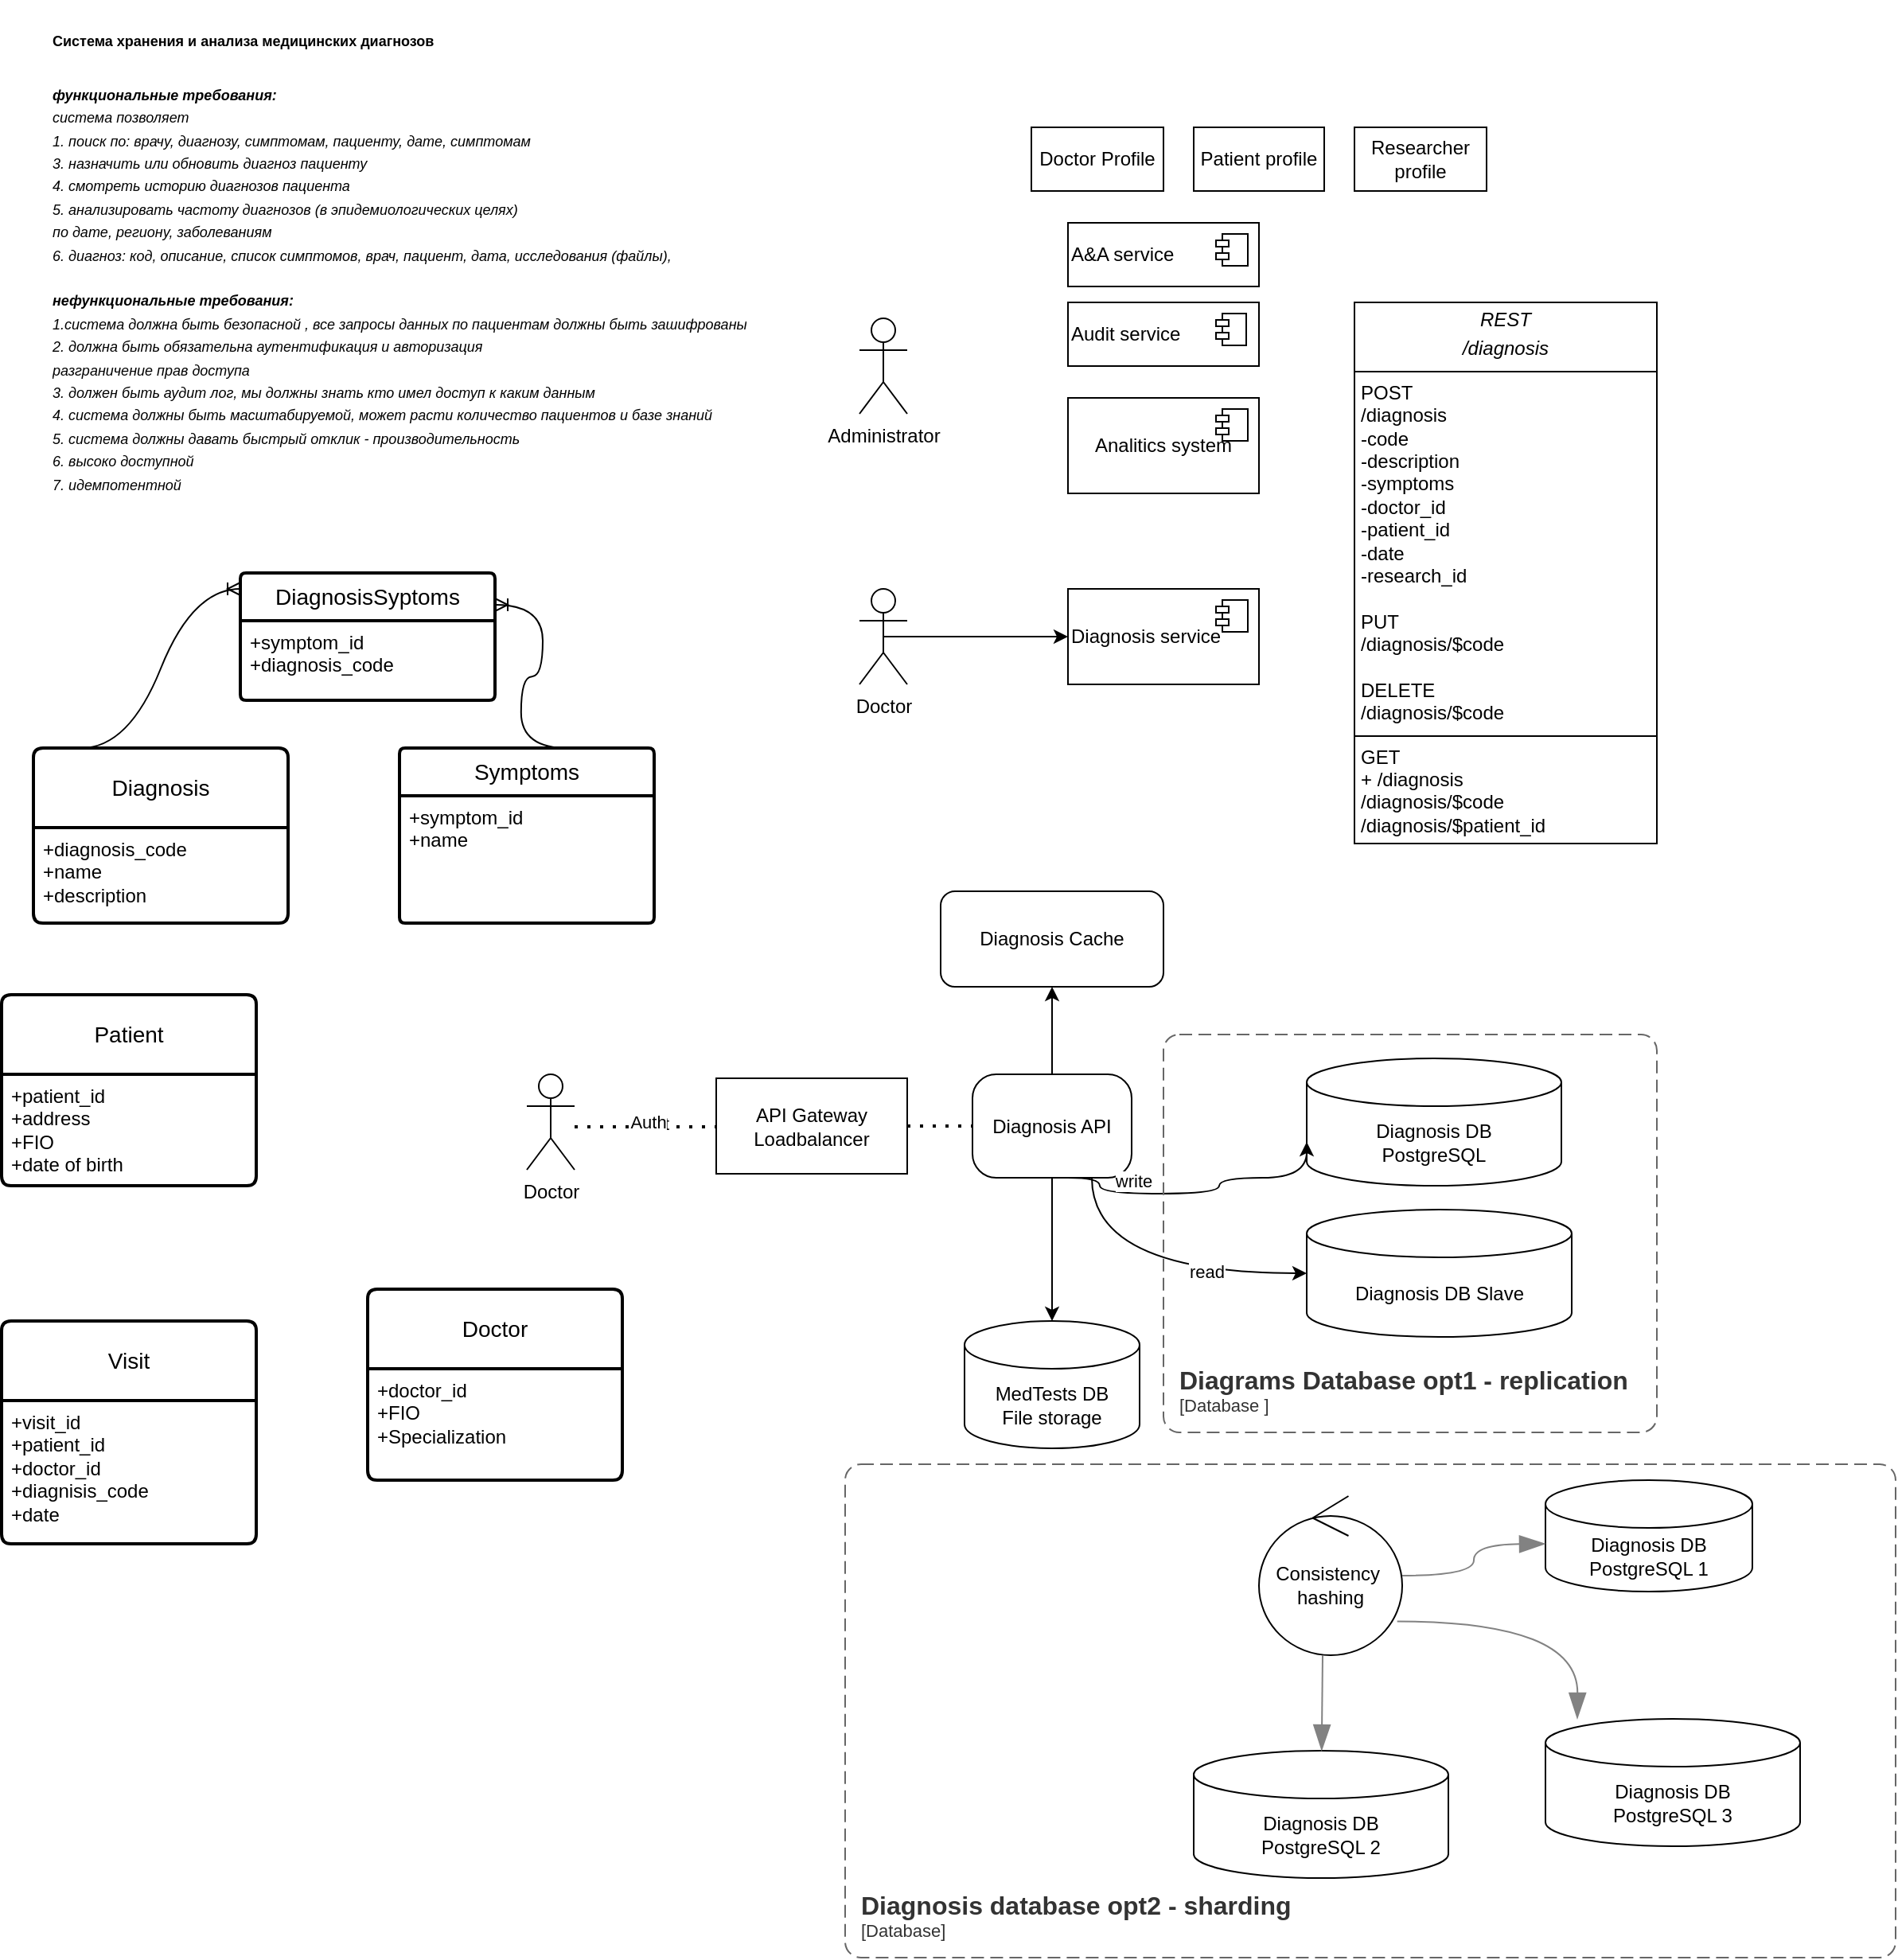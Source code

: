 <mxfile version="27.0.6">
  <diagram name="Страница — 1" id="KAR004LaqVspFvvK4Tb5">
    <mxGraphModel dx="1919" dy="1776" grid="1" gridSize="10" guides="1" tooltips="1" connect="1" arrows="1" fold="1" page="1" pageScale="1" pageWidth="827" pageHeight="1169" math="0" shadow="0">
      <root>
        <mxCell id="0" />
        <mxCell id="1" parent="0" />
        <mxCell id="GHYVMH2Ct-bDU34uyofi-1" value="&lt;h1 style=&quot;margin-top: 0px;&quot;&gt;&lt;span style=&quot;background-color: transparent; color: light-dark(rgb(0, 0, 0), rgb(255, 255, 255));&quot;&gt;&lt;font style=&quot;font-size: 9px;&quot;&gt;Система хранения и анализа медицинских диагнозов&amp;nbsp;&lt;/font&gt;&lt;/span&gt;&lt;/h1&gt;&lt;div&gt;&lt;i&gt;&lt;font style=&quot;font-size: 9px;&quot;&gt;&lt;b&gt;функциональные требования:&lt;/b&gt;&lt;br&gt;система позволяет&lt;/font&gt;&lt;/i&gt;&lt;/div&gt;&lt;div&gt;&lt;font style=&quot;font-size: 9px;&quot;&gt;&lt;i style=&quot;background-color: transparent; color: light-dark(rgb(0, 0, 0), rgb(255, 255, 255));&quot;&gt;1. поиск по: врачу, диагнозу, &lt;/i&gt;&lt;i style=&quot;background-color: transparent; color: light-dark(rgb(0, 0, 0), rgb(255, 255, 255));&quot;&gt;симптомам, пациенту, дате, симптомам&lt;/i&gt;&lt;/font&gt;&lt;/div&gt;&lt;div&gt;&lt;i&gt;&lt;font style=&quot;font-size: 9px;&quot;&gt;3. назначить или обновить диагноз пациенту&lt;/font&gt;&lt;/i&gt;&lt;/div&gt;&lt;div&gt;&lt;i&gt;&lt;font style=&quot;font-size: 9px;&quot;&gt;4. смотреть историю диагнозов пациента&lt;/font&gt;&lt;/i&gt;&lt;/div&gt;&lt;div&gt;&lt;i&gt;&lt;font style=&quot;font-size: 9px;&quot;&gt;5. анализировать частоту диагнозов (в эпидемиологических целях)&lt;/font&gt;&lt;/i&gt;&lt;/div&gt;&lt;div&gt;&lt;i&gt;&lt;font style=&quot;font-size: 9px;&quot;&gt;по дате, региону, заболеваниям&lt;/font&gt;&lt;/i&gt;&lt;/div&gt;&lt;div&gt;&lt;i&gt;&lt;font style=&quot;font-size: 9px;&quot;&gt;6. диагноз: код, описание, список симптомов, врач, пациент, дата, исследования (файлы),&amp;nbsp;&lt;/font&gt;&lt;/i&gt;&lt;/div&gt;&lt;div&gt;&lt;b&gt;&lt;font style=&quot;font-size: 9px;&quot;&gt;&lt;br&gt;&lt;/font&gt;&lt;/b&gt;&lt;/div&gt;&lt;div&gt;&lt;b&gt;&lt;i&gt;&lt;font style=&quot;font-size: 9px;&quot;&gt;нефункциональные требования:&lt;/font&gt;&lt;/i&gt;&lt;/b&gt;&lt;/div&gt;&lt;div&gt;&lt;i style=&quot;&quot;&gt;&lt;font style=&quot;font-size: 9px;&quot;&gt;1.система должна быть безопасной , все запросы данных по пациентам должны быть зашифрованы&lt;/font&gt;&lt;/i&gt;&lt;/div&gt;&lt;div&gt;&lt;i style=&quot;&quot;&gt;&lt;font style=&quot;font-size: 9px;&quot;&gt;2. должна быть обязательна аутентификация и авторизация&amp;nbsp;&lt;/font&gt;&lt;/i&gt;&lt;/div&gt;&lt;div&gt;&lt;i style=&quot;&quot;&gt;&lt;font style=&quot;font-size: 9px;&quot;&gt;разграничение прав доступа&lt;/font&gt;&lt;/i&gt;&lt;/div&gt;&lt;div&gt;&lt;i style=&quot;&quot;&gt;&lt;font style=&quot;font-size: 9px;&quot;&gt;3. должен быть аудит лог, мы должны знать кто имел доступ к каким данным&lt;/font&gt;&lt;/i&gt;&lt;/div&gt;&lt;div&gt;&lt;i style=&quot;&quot;&gt;&lt;font style=&quot;font-size: 9px;&quot;&gt;4. система должны быть масштабируемой, может расти количество пациентов и базе знаний&lt;br&gt;5. система должны давать быстрый отклик - производительность&lt;/font&gt;&lt;/i&gt;&lt;/div&gt;&lt;div&gt;&lt;i style=&quot;&quot;&gt;&lt;font style=&quot;font-size: 9px;&quot;&gt;6. высоко доступной&amp;nbsp;&lt;/font&gt;&lt;/i&gt;&lt;/div&gt;&lt;div&gt;&lt;i style=&quot;&quot;&gt;&lt;font style=&quot;font-size: 9px;&quot;&gt;7. идемпотентной&lt;/font&gt;&lt;/i&gt;&lt;/div&gt;" style="text;html=1;whiteSpace=wrap;overflow=hidden;rounded=0;" parent="1" vertex="1">
          <mxGeometry x="-140" y="-80" width="440" height="330" as="geometry" />
        </mxCell>
        <mxCell id="4r4rep3VLFMQj8Rh3yJS-28" style="edgeStyle=orthogonalEdgeStyle;rounded=0;orthogonalLoop=1;jettySize=auto;html=1;exitX=0.5;exitY=0.5;exitDx=0;exitDy=0;exitPerimeter=0;entryX=0;entryY=0.5;entryDx=0;entryDy=0;" edge="1" parent="1" source="4r4rep3VLFMQj8Rh3yJS-1" target="4r4rep3VLFMQj8Rh3yJS-13">
          <mxGeometry relative="1" as="geometry" />
        </mxCell>
        <mxCell id="4r4rep3VLFMQj8Rh3yJS-1" value="Doctor" style="shape=umlActor;verticalLabelPosition=bottom;verticalAlign=top;html=1;outlineConnect=0;" vertex="1" parent="1">
          <mxGeometry x="369" y="290" width="30" height="60" as="geometry" />
        </mxCell>
        <mxCell id="4r4rep3VLFMQj8Rh3yJS-6" value="Administrator" style="shape=umlActor;verticalLabelPosition=bottom;verticalAlign=top;html=1;outlineConnect=0;" vertex="1" parent="1">
          <mxGeometry x="369" y="120" width="30" height="60" as="geometry" />
        </mxCell>
        <mxCell id="4r4rep3VLFMQj8Rh3yJS-7" value="A&amp;amp;A service" style="html=1;dropTarget=0;whiteSpace=wrap;align=left;" vertex="1" parent="1">
          <mxGeometry x="500" y="60" width="120" height="40" as="geometry" />
        </mxCell>
        <mxCell id="4r4rep3VLFMQj8Rh3yJS-8" value="" style="shape=module;jettyWidth=8;jettyHeight=4;" vertex="1" parent="4r4rep3VLFMQj8Rh3yJS-7">
          <mxGeometry x="1" width="20" height="20" relative="1" as="geometry">
            <mxPoint x="-27" y="7" as="offset" />
          </mxGeometry>
        </mxCell>
        <mxCell id="4r4rep3VLFMQj8Rh3yJS-11" value="Audit service" style="html=1;dropTarget=0;whiteSpace=wrap;align=left;" vertex="1" parent="1">
          <mxGeometry x="500" y="110" width="120" height="40" as="geometry" />
        </mxCell>
        <mxCell id="4r4rep3VLFMQj8Rh3yJS-12" value="" style="shape=module;jettyWidth=8;jettyHeight=4;" vertex="1" parent="4r4rep3VLFMQj8Rh3yJS-11">
          <mxGeometry x="1" width="19" height="20" relative="1" as="geometry">
            <mxPoint x="-27" y="7" as="offset" />
          </mxGeometry>
        </mxCell>
        <mxCell id="4r4rep3VLFMQj8Rh3yJS-13" value="Diagnosis service" style="html=1;dropTarget=0;whiteSpace=wrap;align=left;" vertex="1" parent="1">
          <mxGeometry x="500" y="290" width="120" height="60" as="geometry" />
        </mxCell>
        <mxCell id="4r4rep3VLFMQj8Rh3yJS-14" value="" style="shape=module;jettyWidth=8;jettyHeight=4;" vertex="1" parent="4r4rep3VLFMQj8Rh3yJS-13">
          <mxGeometry x="1" width="20" height="20" relative="1" as="geometry">
            <mxPoint x="-27" y="7" as="offset" />
          </mxGeometry>
        </mxCell>
        <mxCell id="4r4rep3VLFMQj8Rh3yJS-15" value="&lt;div&gt;Analitics system&lt;/div&gt;" style="html=1;dropTarget=0;whiteSpace=wrap;" vertex="1" parent="1">
          <mxGeometry x="500" y="170" width="120" height="60" as="geometry" />
        </mxCell>
        <mxCell id="4r4rep3VLFMQj8Rh3yJS-16" value="" style="shape=module;jettyWidth=8;jettyHeight=4;" vertex="1" parent="4r4rep3VLFMQj8Rh3yJS-15">
          <mxGeometry x="1" width="20" height="20" relative="1" as="geometry">
            <mxPoint x="-27" y="7" as="offset" />
          </mxGeometry>
        </mxCell>
        <mxCell id="4r4rep3VLFMQj8Rh3yJS-17" value="Doctor Profile" style="html=1;whiteSpace=wrap;" vertex="1" parent="1">
          <mxGeometry x="477" width="83" height="40" as="geometry" />
        </mxCell>
        <mxCell id="4r4rep3VLFMQj8Rh3yJS-18" value="Patient profile" style="html=1;whiteSpace=wrap;" vertex="1" parent="1">
          <mxGeometry x="579" width="82" height="40" as="geometry" />
        </mxCell>
        <mxCell id="4r4rep3VLFMQj8Rh3yJS-19" value="Researcher profile" style="rounded=0;whiteSpace=wrap;html=1;" vertex="1" parent="1">
          <mxGeometry x="680" width="83" height="40" as="geometry" />
        </mxCell>
        <mxCell id="4r4rep3VLFMQj8Rh3yJS-26" value="&lt;p style=&quot;margin:0px;margin-top:4px;text-align:center;&quot;&gt;&lt;i&gt;REST&lt;/i&gt;&lt;/p&gt;&lt;p style=&quot;margin:0px;margin-top:4px;text-align:center;&quot;&gt;&lt;i&gt;/diagnosis&lt;/i&gt;&lt;/p&gt;&lt;hr size=&quot;1&quot; style=&quot;border-style:solid;&quot;&gt;&lt;p style=&quot;margin:0px;margin-left:4px;&quot;&gt;POST&lt;br&gt;/diagnosis&lt;/p&gt;&lt;p style=&quot;margin:0px;margin-left:4px;&quot;&gt;-code&lt;/p&gt;&lt;p style=&quot;margin:0px;margin-left:4px;&quot;&gt;-description&lt;/p&gt;&lt;p style=&quot;margin:0px;margin-left:4px;&quot;&gt;-symptoms&lt;/p&gt;&lt;p style=&quot;margin:0px;margin-left:4px;&quot;&gt;-doctor_id&lt;/p&gt;&lt;p style=&quot;margin:0px;margin-left:4px;&quot;&gt;-patient_id&lt;/p&gt;&lt;p style=&quot;margin:0px;margin-left:4px;&quot;&gt;-date&lt;/p&gt;&lt;p style=&quot;margin:0px;margin-left:4px;&quot;&gt;-research_id&lt;/p&gt;&lt;p style=&quot;margin:0px;margin-left:4px;&quot;&gt;&lt;br&gt;&lt;/p&gt;&lt;p style=&quot;margin:0px;margin-left:4px;&quot;&gt;PUT&lt;/p&gt;&lt;p style=&quot;margin:0px;margin-left:4px;&quot;&gt;/diagnosis/$code&lt;/p&gt;&lt;p style=&quot;margin:0px;margin-left:4px;&quot;&gt;&lt;br&gt;&lt;/p&gt;&lt;p style=&quot;margin:0px;margin-left:4px;&quot;&gt;DELETE&lt;/p&gt;&lt;p style=&quot;margin:0px;margin-left:4px;&quot;&gt;/diagnosis/$code&lt;/p&gt;&lt;hr size=&quot;1&quot; style=&quot;border-style:solid;&quot;&gt;&lt;p style=&quot;margin:0px;margin-left:4px;&quot;&gt;GET&lt;/p&gt;&lt;p style=&quot;margin:0px;margin-left:4px;&quot;&gt;+ /diagnosis&lt;/p&gt;&lt;p style=&quot;margin:0px;margin-left:4px;&quot;&gt;/diagnosis/$code&lt;/p&gt;&lt;p style=&quot;margin:0px;margin-left:4px;&quot;&gt;/diagnosis/$patient_id&lt;/p&gt;" style="verticalAlign=top;align=left;overflow=fill;html=1;whiteSpace=wrap;" vertex="1" parent="1">
          <mxGeometry x="680" y="110" width="190" height="340" as="geometry" />
        </mxCell>
        <mxCell id="4r4rep3VLFMQj8Rh3yJS-42" style="rounded=0;orthogonalLoop=1;jettySize=auto;html=1;exitX=0.5;exitY=0.5;exitDx=0;exitDy=0;exitPerimeter=0;strokeColor=none;" edge="1" parent="1" source="4r4rep3VLFMQj8Rh3yJS-38">
          <mxGeometry relative="1" as="geometry">
            <mxPoint x="120" y="628.646" as="targetPoint" />
          </mxGeometry>
        </mxCell>
        <mxCell id="4r4rep3VLFMQj8Rh3yJS-38" value="Doctor" style="shape=umlActor;verticalLabelPosition=bottom;verticalAlign=top;html=1;outlineConnect=0;" vertex="1" parent="1">
          <mxGeometry x="160" y="595" width="30" height="60" as="geometry" />
        </mxCell>
        <mxCell id="4r4rep3VLFMQj8Rh3yJS-45" value="" style="endArrow=none;dashed=1;html=1;dashPattern=1 3;strokeWidth=2;rounded=0;" edge="1" parent="1">
          <mxGeometry width="50" height="50" relative="1" as="geometry">
            <mxPoint x="280" y="628" as="sourcePoint" />
            <mxPoint x="190" y="628" as="targetPoint" />
          </mxGeometry>
        </mxCell>
        <mxCell id="4r4rep3VLFMQj8Rh3yJS-72" value="Text" style="edgeLabel;html=1;align=center;verticalAlign=middle;resizable=0;points=[];" vertex="1" connectable="0" parent="4r4rep3VLFMQj8Rh3yJS-45">
          <mxGeometry x="-0.083" y="-2" relative="1" as="geometry">
            <mxPoint as="offset" />
          </mxGeometry>
        </mxCell>
        <mxCell id="4r4rep3VLFMQj8Rh3yJS-74" value="Auth" style="edgeLabel;html=1;align=center;verticalAlign=middle;resizable=0;points=[];" vertex="1" connectable="0" parent="4r4rep3VLFMQj8Rh3yJS-45">
          <mxGeometry x="-0.012" y="-3" relative="1" as="geometry">
            <mxPoint as="offset" />
          </mxGeometry>
        </mxCell>
        <mxCell id="4r4rep3VLFMQj8Rh3yJS-46" value="API Gateway&lt;div&gt;Loadbalancer&lt;/div&gt;" style="rounded=0;whiteSpace=wrap;html=1;" vertex="1" parent="1">
          <mxGeometry x="279" y="597.5" width="120" height="60" as="geometry" />
        </mxCell>
        <mxCell id="4r4rep3VLFMQj8Rh3yJS-56" style="edgeStyle=none;rounded=0;orthogonalLoop=1;jettySize=auto;html=1;exitX=0.5;exitY=0;exitDx=0;exitDy=0;entryX=0.5;entryY=1;entryDx=0;entryDy=0;" edge="1" parent="1" source="4r4rep3VLFMQj8Rh3yJS-49" target="4r4rep3VLFMQj8Rh3yJS-51">
          <mxGeometry relative="1" as="geometry" />
        </mxCell>
        <mxCell id="4r4rep3VLFMQj8Rh3yJS-70" style="rounded=0;orthogonalLoop=1;jettySize=auto;html=1;exitX=0.5;exitY=1;exitDx=0;exitDy=0;" edge="1" parent="1" source="4r4rep3VLFMQj8Rh3yJS-49" target="4r4rep3VLFMQj8Rh3yJS-69">
          <mxGeometry relative="1" as="geometry" />
        </mxCell>
        <mxCell id="4r4rep3VLFMQj8Rh3yJS-49" value="Diagnosis API" style="rounded=1;whiteSpace=wrap;html=1;arcSize=23;" vertex="1" parent="1">
          <mxGeometry x="440" y="595" width="100" height="65" as="geometry" />
        </mxCell>
        <mxCell id="4r4rep3VLFMQj8Rh3yJS-51" value="Diagnosis Cache" style="rounded=1;whiteSpace=wrap;html=1;" vertex="1" parent="1">
          <mxGeometry x="420" y="480" width="140" height="60" as="geometry" />
        </mxCell>
        <mxCell id="4r4rep3VLFMQj8Rh3yJS-52" value="" style="endArrow=none;dashed=1;html=1;dashPattern=1 3;strokeWidth=2;rounded=0;entryX=0;entryY=0.5;entryDx=0;entryDy=0;exitX=1;exitY=0.5;exitDx=0;exitDy=0;" edge="1" parent="1" source="4r4rep3VLFMQj8Rh3yJS-46" target="4r4rep3VLFMQj8Rh3yJS-49">
          <mxGeometry width="50" height="50" relative="1" as="geometry">
            <mxPoint x="470" y="370" as="sourcePoint" />
            <mxPoint x="520" y="320" as="targetPoint" />
          </mxGeometry>
        </mxCell>
        <mxCell id="4r4rep3VLFMQj8Rh3yJS-59" value="Diagnosis DB&lt;div&gt;PostgreSQL&lt;/div&gt;" style="shape=cylinder3;whiteSpace=wrap;html=1;boundedLbl=1;backgroundOutline=1;size=15;" vertex="1" parent="1">
          <mxGeometry x="650" y="585" width="160" height="80" as="geometry" />
        </mxCell>
        <mxCell id="4r4rep3VLFMQj8Rh3yJS-60" style="edgeStyle=orthogonalEdgeStyle;curved=1;rounded=0;orthogonalLoop=1;jettySize=auto;html=1;entryX=0;entryY=0;entryDx=0;entryDy=52.5;entryPerimeter=0;" edge="1" parent="1" target="4r4rep3VLFMQj8Rh3yJS-59">
          <mxGeometry relative="1" as="geometry">
            <mxPoint x="500" y="660" as="sourcePoint" />
            <Array as="points">
              <mxPoint x="520" y="670" />
              <mxPoint x="595" y="670" />
              <mxPoint x="595" y="660" />
              <mxPoint x="650" y="660" />
            </Array>
          </mxGeometry>
        </mxCell>
        <mxCell id="4r4rep3VLFMQj8Rh3yJS-63" value="write" style="edgeLabel;html=1;align=center;verticalAlign=middle;resizable=0;points=[];" vertex="1" connectable="0" parent="4r4rep3VLFMQj8Rh3yJS-60">
          <mxGeometry x="-0.474" y="8" relative="1" as="geometry">
            <mxPoint as="offset" />
          </mxGeometry>
        </mxCell>
        <mxCell id="4r4rep3VLFMQj8Rh3yJS-62" value="Diagnosis DB Slave" style="shape=cylinder3;whiteSpace=wrap;html=1;boundedLbl=1;backgroundOutline=1;size=15;" vertex="1" parent="1">
          <mxGeometry x="650" y="680" width="166.5" height="80" as="geometry" />
        </mxCell>
        <mxCell id="4r4rep3VLFMQj8Rh3yJS-64" style="edgeStyle=orthogonalEdgeStyle;curved=1;rounded=0;orthogonalLoop=1;jettySize=auto;html=1;exitX=0.75;exitY=1;exitDx=0;exitDy=0;entryX=0;entryY=0.5;entryDx=0;entryDy=0;entryPerimeter=0;" edge="1" parent="1" source="4r4rep3VLFMQj8Rh3yJS-49" target="4r4rep3VLFMQj8Rh3yJS-62">
          <mxGeometry relative="1" as="geometry" />
        </mxCell>
        <mxCell id="4r4rep3VLFMQj8Rh3yJS-65" value="read" style="edgeLabel;html=1;align=center;verticalAlign=middle;resizable=0;points=[];" vertex="1" connectable="0" parent="4r4rep3VLFMQj8Rh3yJS-64">
          <mxGeometry x="0.351" y="1" relative="1" as="geometry">
            <mxPoint as="offset" />
          </mxGeometry>
        </mxCell>
        <mxCell id="4r4rep3VLFMQj8Rh3yJS-69" value="MedTests DB&lt;div&gt;File storage&lt;/div&gt;" style="shape=cylinder3;whiteSpace=wrap;html=1;boundedLbl=1;backgroundOutline=1;size=15;" vertex="1" parent="1">
          <mxGeometry x="435" y="750" width="110" height="80" as="geometry" />
        </mxCell>
        <object placeholders="1" c4Name="Diagrams Database opt1 - replication" c4Type="SystemScopeBoundary" c4Application="Database " label="&lt;font style=&quot;font-size: 16px&quot;&gt;&lt;b&gt;&lt;div style=&quot;text-align: left&quot;&gt;%c4Name%&lt;/div&gt;&lt;/b&gt;&lt;/font&gt;&lt;div style=&quot;text-align: left&quot;&gt;[%c4Application%]&lt;/div&gt;" id="4r4rep3VLFMQj8Rh3yJS-75">
          <mxCell style="rounded=1;fontSize=11;whiteSpace=wrap;html=1;dashed=1;arcSize=20;fillColor=none;strokeColor=#666666;fontColor=#333333;labelBackgroundColor=none;align=left;verticalAlign=bottom;labelBorderColor=none;spacingTop=0;spacing=10;dashPattern=8 4;metaEdit=1;rotatable=0;perimeter=rectanglePerimeter;noLabel=0;labelPadding=0;allowArrows=0;connectable=0;expand=0;recursiveResize=0;editable=1;pointerEvents=0;absoluteArcSize=1;points=[[0.25,0,0],[0.5,0,0],[0.75,0,0],[1,0.25,0],[1,0.5,0],[1,0.75,0],[0.75,1,0],[0.5,1,0],[0.25,1,0],[0,0.75,0],[0,0.5,0],[0,0.25,0]];" vertex="1" parent="1">
            <mxGeometry x="560" y="570" width="310" height="250" as="geometry" />
          </mxCell>
        </object>
        <mxCell id="4r4rep3VLFMQj8Rh3yJS-77" value="Consistency&amp;nbsp;&lt;div&gt;hashing&lt;/div&gt;" style="ellipse;shape=umlControl;whiteSpace=wrap;html=1;" vertex="1" parent="1">
          <mxGeometry x="620" y="860" width="90" height="100" as="geometry" />
        </mxCell>
        <mxCell id="4r4rep3VLFMQj8Rh3yJS-78" value="Diagnosis DB&lt;div&gt;PostgreSQL 1&lt;/div&gt;" style="shape=cylinder3;whiteSpace=wrap;html=1;boundedLbl=1;backgroundOutline=1;size=15;" vertex="1" parent="1">
          <mxGeometry x="800" y="850" width="130" height="70" as="geometry" />
        </mxCell>
        <mxCell id="4r4rep3VLFMQj8Rh3yJS-79" value="Diagnosis DB&lt;div&gt;PostgreSQL 3&lt;/div&gt;" style="shape=cylinder3;whiteSpace=wrap;html=1;boundedLbl=1;backgroundOutline=1;size=15;" vertex="1" parent="1">
          <mxGeometry x="800" y="1000" width="160" height="80" as="geometry" />
        </mxCell>
        <mxCell id="4r4rep3VLFMQj8Rh3yJS-80" value="Diagnosis DB&lt;div&gt;PostgreSQL 2&lt;/div&gt;" style="shape=cylinder3;whiteSpace=wrap;html=1;boundedLbl=1;backgroundOutline=1;size=15;" vertex="1" parent="1">
          <mxGeometry x="579" y="1020" width="160" height="80" as="geometry" />
        </mxCell>
        <object placeholders="1" c4Name="Diagnosis database opt2 - sharding" c4Type="SystemScopeBoundary" c4Application="Database" label="&lt;font style=&quot;font-size: 16px&quot;&gt;&lt;b&gt;&lt;div style=&quot;text-align: left&quot;&gt;%c4Name%&lt;/div&gt;&lt;/b&gt;&lt;/font&gt;&lt;div style=&quot;text-align: left&quot;&gt;[%c4Application%]&lt;/div&gt;" id="4r4rep3VLFMQj8Rh3yJS-81">
          <mxCell style="rounded=1;fontSize=11;whiteSpace=wrap;html=1;dashed=1;arcSize=20;fillColor=none;strokeColor=#666666;fontColor=#333333;labelBackgroundColor=none;align=left;verticalAlign=bottom;labelBorderColor=none;spacingTop=0;spacing=10;dashPattern=8 4;metaEdit=1;rotatable=0;perimeter=rectanglePerimeter;noLabel=0;labelPadding=0;allowArrows=0;connectable=0;expand=0;recursiveResize=0;editable=1;pointerEvents=0;absoluteArcSize=1;points=[[0.25,0,0],[0.5,0,0],[0.75,0,0],[1,0.25,0],[1,0.5,0],[1,0.75,0],[0.75,1,0],[0.5,1,0],[0.25,1,0],[0,0.75,0],[0,0.5,0],[0,0.25,0]];" vertex="1" parent="1">
            <mxGeometry x="360" y="840" width="660" height="310" as="geometry" />
          </mxCell>
        </object>
        <object placeholders="1" c4Type="Relationship" id="4r4rep3VLFMQj8Rh3yJS-86">
          <mxCell style="endArrow=blockThin;html=1;fontSize=10;fontColor=#404040;strokeWidth=1;endFill=1;strokeColor=#828282;elbow=vertical;metaEdit=1;endSize=14;startSize=14;jumpStyle=arc;jumpSize=16;rounded=0;edgeStyle=orthogonalEdgeStyle;curved=1;exitX=1;exitY=0.5;exitDx=0;exitDy=0;exitPerimeter=0;" edge="1" parent="1" source="4r4rep3VLFMQj8Rh3yJS-77">
            <mxGeometry width="240" relative="1" as="geometry">
              <mxPoint x="560" y="890" as="sourcePoint" />
              <mxPoint x="800" y="890" as="targetPoint" />
            </mxGeometry>
          </mxCell>
        </object>
        <object placeholders="1" c4Type="Relationship" id="4r4rep3VLFMQj8Rh3yJS-89">
          <mxCell style="endArrow=blockThin;html=1;fontSize=10;fontColor=#404040;strokeWidth=1;endFill=1;strokeColor=#828282;elbow=vertical;metaEdit=1;endSize=14;startSize=14;jumpStyle=arc;jumpSize=16;rounded=0;edgeStyle=orthogonalEdgeStyle;curved=1;exitX=0.965;exitY=0.787;exitDx=0;exitDy=0;exitPerimeter=0;" edge="1" parent="1" source="4r4rep3VLFMQj8Rh3yJS-77">
            <mxGeometry width="240" relative="1" as="geometry">
              <mxPoint x="570" y="1020" as="sourcePoint" />
              <mxPoint x="820" y="1000" as="targetPoint" />
            </mxGeometry>
          </mxCell>
        </object>
        <object placeholders="1" c4Type="Relationship" id="4r4rep3VLFMQj8Rh3yJS-91">
          <mxCell style="endArrow=blockThin;html=1;fontSize=10;fontColor=#404040;strokeWidth=1;endFill=1;strokeColor=#828282;elbow=vertical;metaEdit=1;endSize=14;startSize=14;jumpStyle=arc;jumpSize=16;rounded=0;" edge="1" parent="1" target="4r4rep3VLFMQj8Rh3yJS-80">
            <mxGeometry width="240" relative="1" as="geometry">
              <mxPoint x="660" y="960" as="sourcePoint" />
              <mxPoint x="620" y="820" as="targetPoint" />
            </mxGeometry>
          </mxCell>
        </object>
        <mxCell id="4r4rep3VLFMQj8Rh3yJS-103" value="Diagnosis" style="swimlane;childLayout=stackLayout;horizontal=1;startSize=50;horizontalStack=0;rounded=1;fontSize=14;fontStyle=0;strokeWidth=2;resizeParent=0;resizeLast=1;shadow=0;dashed=0;align=center;arcSize=4;whiteSpace=wrap;html=1;" vertex="1" parent="1">
          <mxGeometry x="-150" y="390" width="160" height="110" as="geometry" />
        </mxCell>
        <mxCell id="4r4rep3VLFMQj8Rh3yJS-104" value="+diagnosis_code&lt;div&gt;+name&lt;br&gt;+description&lt;div&gt;&lt;br&gt;&lt;/div&gt;&lt;/div&gt;" style="align=left;strokeColor=none;fillColor=none;spacingLeft=4;spacingRight=4;fontSize=12;verticalAlign=top;resizable=0;rotatable=0;part=1;html=1;whiteSpace=wrap;" vertex="1" parent="4r4rep3VLFMQj8Rh3yJS-103">
          <mxGeometry y="50" width="160" height="60" as="geometry" />
        </mxCell>
        <mxCell id="4r4rep3VLFMQj8Rh3yJS-110" value="Symptoms" style="swimlane;childLayout=stackLayout;horizontal=1;startSize=30;horizontalStack=0;rounded=1;fontSize=14;fontStyle=0;strokeWidth=2;resizeParent=0;resizeLast=1;shadow=0;dashed=0;align=center;arcSize=4;whiteSpace=wrap;html=1;" vertex="1" parent="1">
          <mxGeometry x="80" y="390" width="160" height="110" as="geometry" />
        </mxCell>
        <mxCell id="4r4rep3VLFMQj8Rh3yJS-111" value="+symptom_id&lt;br&gt;+name&lt;div&gt;&lt;br&gt;&lt;/div&gt;" style="align=left;strokeColor=none;fillColor=none;spacingLeft=4;spacingRight=4;fontSize=12;verticalAlign=top;resizable=0;rotatable=0;part=1;html=1;whiteSpace=wrap;" vertex="1" parent="4r4rep3VLFMQj8Rh3yJS-110">
          <mxGeometry y="30" width="160" height="80" as="geometry" />
        </mxCell>
        <mxCell id="4r4rep3VLFMQj8Rh3yJS-113" value="DiagnosisSyptoms" style="swimlane;childLayout=stackLayout;horizontal=1;startSize=30;horizontalStack=0;rounded=1;fontSize=14;fontStyle=0;strokeWidth=2;resizeParent=0;resizeLast=1;shadow=0;dashed=0;align=center;arcSize=4;whiteSpace=wrap;html=1;" vertex="1" parent="1">
          <mxGeometry x="-20" y="280" width="160" height="80" as="geometry" />
        </mxCell>
        <mxCell id="4r4rep3VLFMQj8Rh3yJS-114" value="+symptom_id&lt;br&gt;+diagnosis_code&lt;div&gt;&lt;br&gt;&lt;/div&gt;" style="align=left;strokeColor=none;fillColor=none;spacingLeft=4;spacingRight=4;fontSize=12;verticalAlign=top;resizable=0;rotatable=0;part=1;html=1;whiteSpace=wrap;" vertex="1" parent="4r4rep3VLFMQj8Rh3yJS-113">
          <mxGeometry y="30" width="160" height="50" as="geometry" />
        </mxCell>
        <mxCell id="4r4rep3VLFMQj8Rh3yJS-118" value="" style="edgeStyle=entityRelationEdgeStyle;fontSize=12;html=1;endArrow=ERoneToMany;rounded=0;curved=1;" edge="1" parent="1">
          <mxGeometry width="100" height="100" relative="1" as="geometry">
            <mxPoint x="-120" y="390" as="sourcePoint" />
            <mxPoint x="-20" y="290" as="targetPoint" />
          </mxGeometry>
        </mxCell>
        <mxCell id="4r4rep3VLFMQj8Rh3yJS-119" value="" style="edgeStyle=entityRelationEdgeStyle;fontSize=12;html=1;endArrow=ERoneToMany;rounded=0;curved=1;entryX=1;entryY=0.25;entryDx=0;entryDy=0;exitX=0.665;exitY=0.002;exitDx=0;exitDy=0;exitPerimeter=0;" edge="1" parent="1" source="4r4rep3VLFMQj8Rh3yJS-110" target="4r4rep3VLFMQj8Rh3yJS-113">
          <mxGeometry width="100" height="100" relative="1" as="geometry">
            <mxPoint x="140" y="380" as="sourcePoint" />
            <mxPoint x="240" y="280" as="targetPoint" />
            <Array as="points">
              <mxPoint x="170" y="350" />
              <mxPoint x="170" y="370" />
            </Array>
          </mxGeometry>
        </mxCell>
        <mxCell id="4r4rep3VLFMQj8Rh3yJS-121" value="Patient" style="swimlane;childLayout=stackLayout;horizontal=1;startSize=50;horizontalStack=0;rounded=1;fontSize=14;fontStyle=0;strokeWidth=2;resizeParent=0;resizeLast=1;shadow=0;dashed=0;align=center;arcSize=4;whiteSpace=wrap;html=1;" vertex="1" parent="1">
          <mxGeometry x="-170" y="545" width="160" height="120" as="geometry" />
        </mxCell>
        <mxCell id="4r4rep3VLFMQj8Rh3yJS-122" value="+patient_id&lt;div&gt;+address&lt;br&gt;+FIO&lt;/div&gt;&lt;div&gt;+date of birth&lt;/div&gt;&lt;div&gt;&lt;br&gt;&lt;/div&gt;" style="align=left;strokeColor=none;fillColor=none;spacingLeft=4;spacingRight=4;fontSize=12;verticalAlign=top;resizable=0;rotatable=0;part=1;html=1;whiteSpace=wrap;" vertex="1" parent="4r4rep3VLFMQj8Rh3yJS-121">
          <mxGeometry y="50" width="160" height="70" as="geometry" />
        </mxCell>
        <mxCell id="4r4rep3VLFMQj8Rh3yJS-123" value="Visit" style="swimlane;childLayout=stackLayout;horizontal=1;startSize=50;horizontalStack=0;rounded=1;fontSize=14;fontStyle=0;strokeWidth=2;resizeParent=0;resizeLast=1;shadow=0;dashed=0;align=center;arcSize=4;whiteSpace=wrap;html=1;" vertex="1" parent="1">
          <mxGeometry x="-170" y="750" width="160" height="140" as="geometry" />
        </mxCell>
        <mxCell id="4r4rep3VLFMQj8Rh3yJS-124" value="+visit_id&lt;br&gt;+patient_id&lt;br&gt;+doctor_id&lt;div&gt;+diagnisis_code&lt;/div&gt;&lt;div&gt;+date&lt;/div&gt;" style="align=left;strokeColor=none;fillColor=none;spacingLeft=4;spacingRight=4;fontSize=12;verticalAlign=top;resizable=0;rotatable=0;part=1;html=1;whiteSpace=wrap;" vertex="1" parent="4r4rep3VLFMQj8Rh3yJS-123">
          <mxGeometry y="50" width="160" height="90" as="geometry" />
        </mxCell>
        <mxCell id="4r4rep3VLFMQj8Rh3yJS-125" value="Doctor" style="swimlane;childLayout=stackLayout;horizontal=1;startSize=50;horizontalStack=0;rounded=1;fontSize=14;fontStyle=0;strokeWidth=2;resizeParent=0;resizeLast=1;shadow=0;dashed=0;align=center;arcSize=4;whiteSpace=wrap;html=1;" vertex="1" parent="1">
          <mxGeometry x="60" y="730" width="160" height="120" as="geometry" />
        </mxCell>
        <mxCell id="4r4rep3VLFMQj8Rh3yJS-126" value="+doctor_id&lt;br&gt;+FIO&lt;br&gt;+Specialization&lt;div&gt;&lt;br&gt;&lt;/div&gt;" style="align=left;strokeColor=none;fillColor=none;spacingLeft=4;spacingRight=4;fontSize=12;verticalAlign=top;resizable=0;rotatable=0;part=1;html=1;whiteSpace=wrap;" vertex="1" parent="4r4rep3VLFMQj8Rh3yJS-125">
          <mxGeometry y="50" width="160" height="70" as="geometry" />
        </mxCell>
      </root>
    </mxGraphModel>
  </diagram>
</mxfile>
